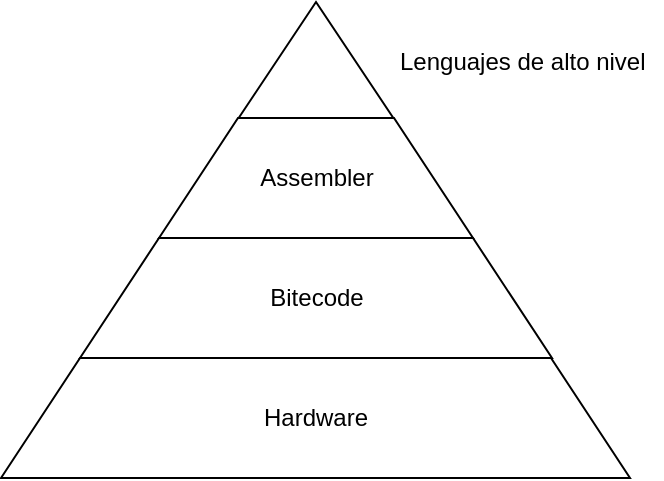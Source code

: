 <mxfile version="16.5.6" type="device"><diagram id="zhgZz9Cg8d9FoQGg_Nr0" name="Page-1"><mxGraphModel dx="946" dy="589" grid="0" gridSize="10" guides="1" tooltips="1" connect="1" arrows="1" fold="1" page="0" pageScale="1" pageWidth="850" pageHeight="1100" math="0" shadow="0"><root><mxCell id="0"/><mxCell id="1" parent="0"/><mxCell id="oQI6h54j7cF6VM1TyP3S-1" value="" style="triangle;whiteSpace=wrap;html=1;rotation=-90;" vertex="1" parent="1"><mxGeometry x="367" y="225" width="60" height="80" as="geometry"/></mxCell><mxCell id="oQI6h54j7cF6VM1TyP3S-2" value="" style="shape=trapezoid;perimeter=trapezoidPerimeter;whiteSpace=wrap;html=1;fixedSize=1;size=39.5;" vertex="1" parent="1"><mxGeometry x="318.5" y="293" width="157" height="60" as="geometry"/></mxCell><mxCell id="oQI6h54j7cF6VM1TyP3S-3" value="" style="shape=trapezoid;perimeter=trapezoidPerimeter;whiteSpace=wrap;html=1;fixedSize=1;size=39.5;" vertex="1" parent="1"><mxGeometry x="279" y="353" width="236" height="60" as="geometry"/></mxCell><mxCell id="oQI6h54j7cF6VM1TyP3S-4" value="" style="shape=trapezoid;perimeter=trapezoidPerimeter;whiteSpace=wrap;html=1;fixedSize=1;size=39.5;" vertex="1" parent="1"><mxGeometry x="239.5" y="413" width="314.5" height="60" as="geometry"/></mxCell><mxCell id="oQI6h54j7cF6VM1TyP3S-5" value="Lenguajes de alto nivel" style="text;html=1;strokeColor=none;fillColor=none;align=left;verticalAlign=middle;whiteSpace=wrap;rounded=0;" vertex="1" parent="1"><mxGeometry x="436.5" y="250.5" width="133.5" height="29" as="geometry"/></mxCell><mxCell id="oQI6h54j7cF6VM1TyP3S-6" value="Assembler" style="text;html=1;strokeColor=none;fillColor=none;align=center;verticalAlign=middle;whiteSpace=wrap;rounded=0;" vertex="1" parent="1"><mxGeometry x="356.5" y="308" width="81" height="30" as="geometry"/></mxCell><mxCell id="oQI6h54j7cF6VM1TyP3S-7" value="Bitecode" style="text;html=1;strokeColor=none;fillColor=none;align=center;verticalAlign=middle;whiteSpace=wrap;rounded=0;" vertex="1" parent="1"><mxGeometry x="357.5" y="368" width="79" height="30" as="geometry"/></mxCell><mxCell id="oQI6h54j7cF6VM1TyP3S-8" value="Hardware" style="text;html=1;strokeColor=none;fillColor=none;align=center;verticalAlign=middle;whiteSpace=wrap;rounded=0;" vertex="1" parent="1"><mxGeometry x="359" y="428" width="76" height="30" as="geometry"/></mxCell></root></mxGraphModel></diagram></mxfile>